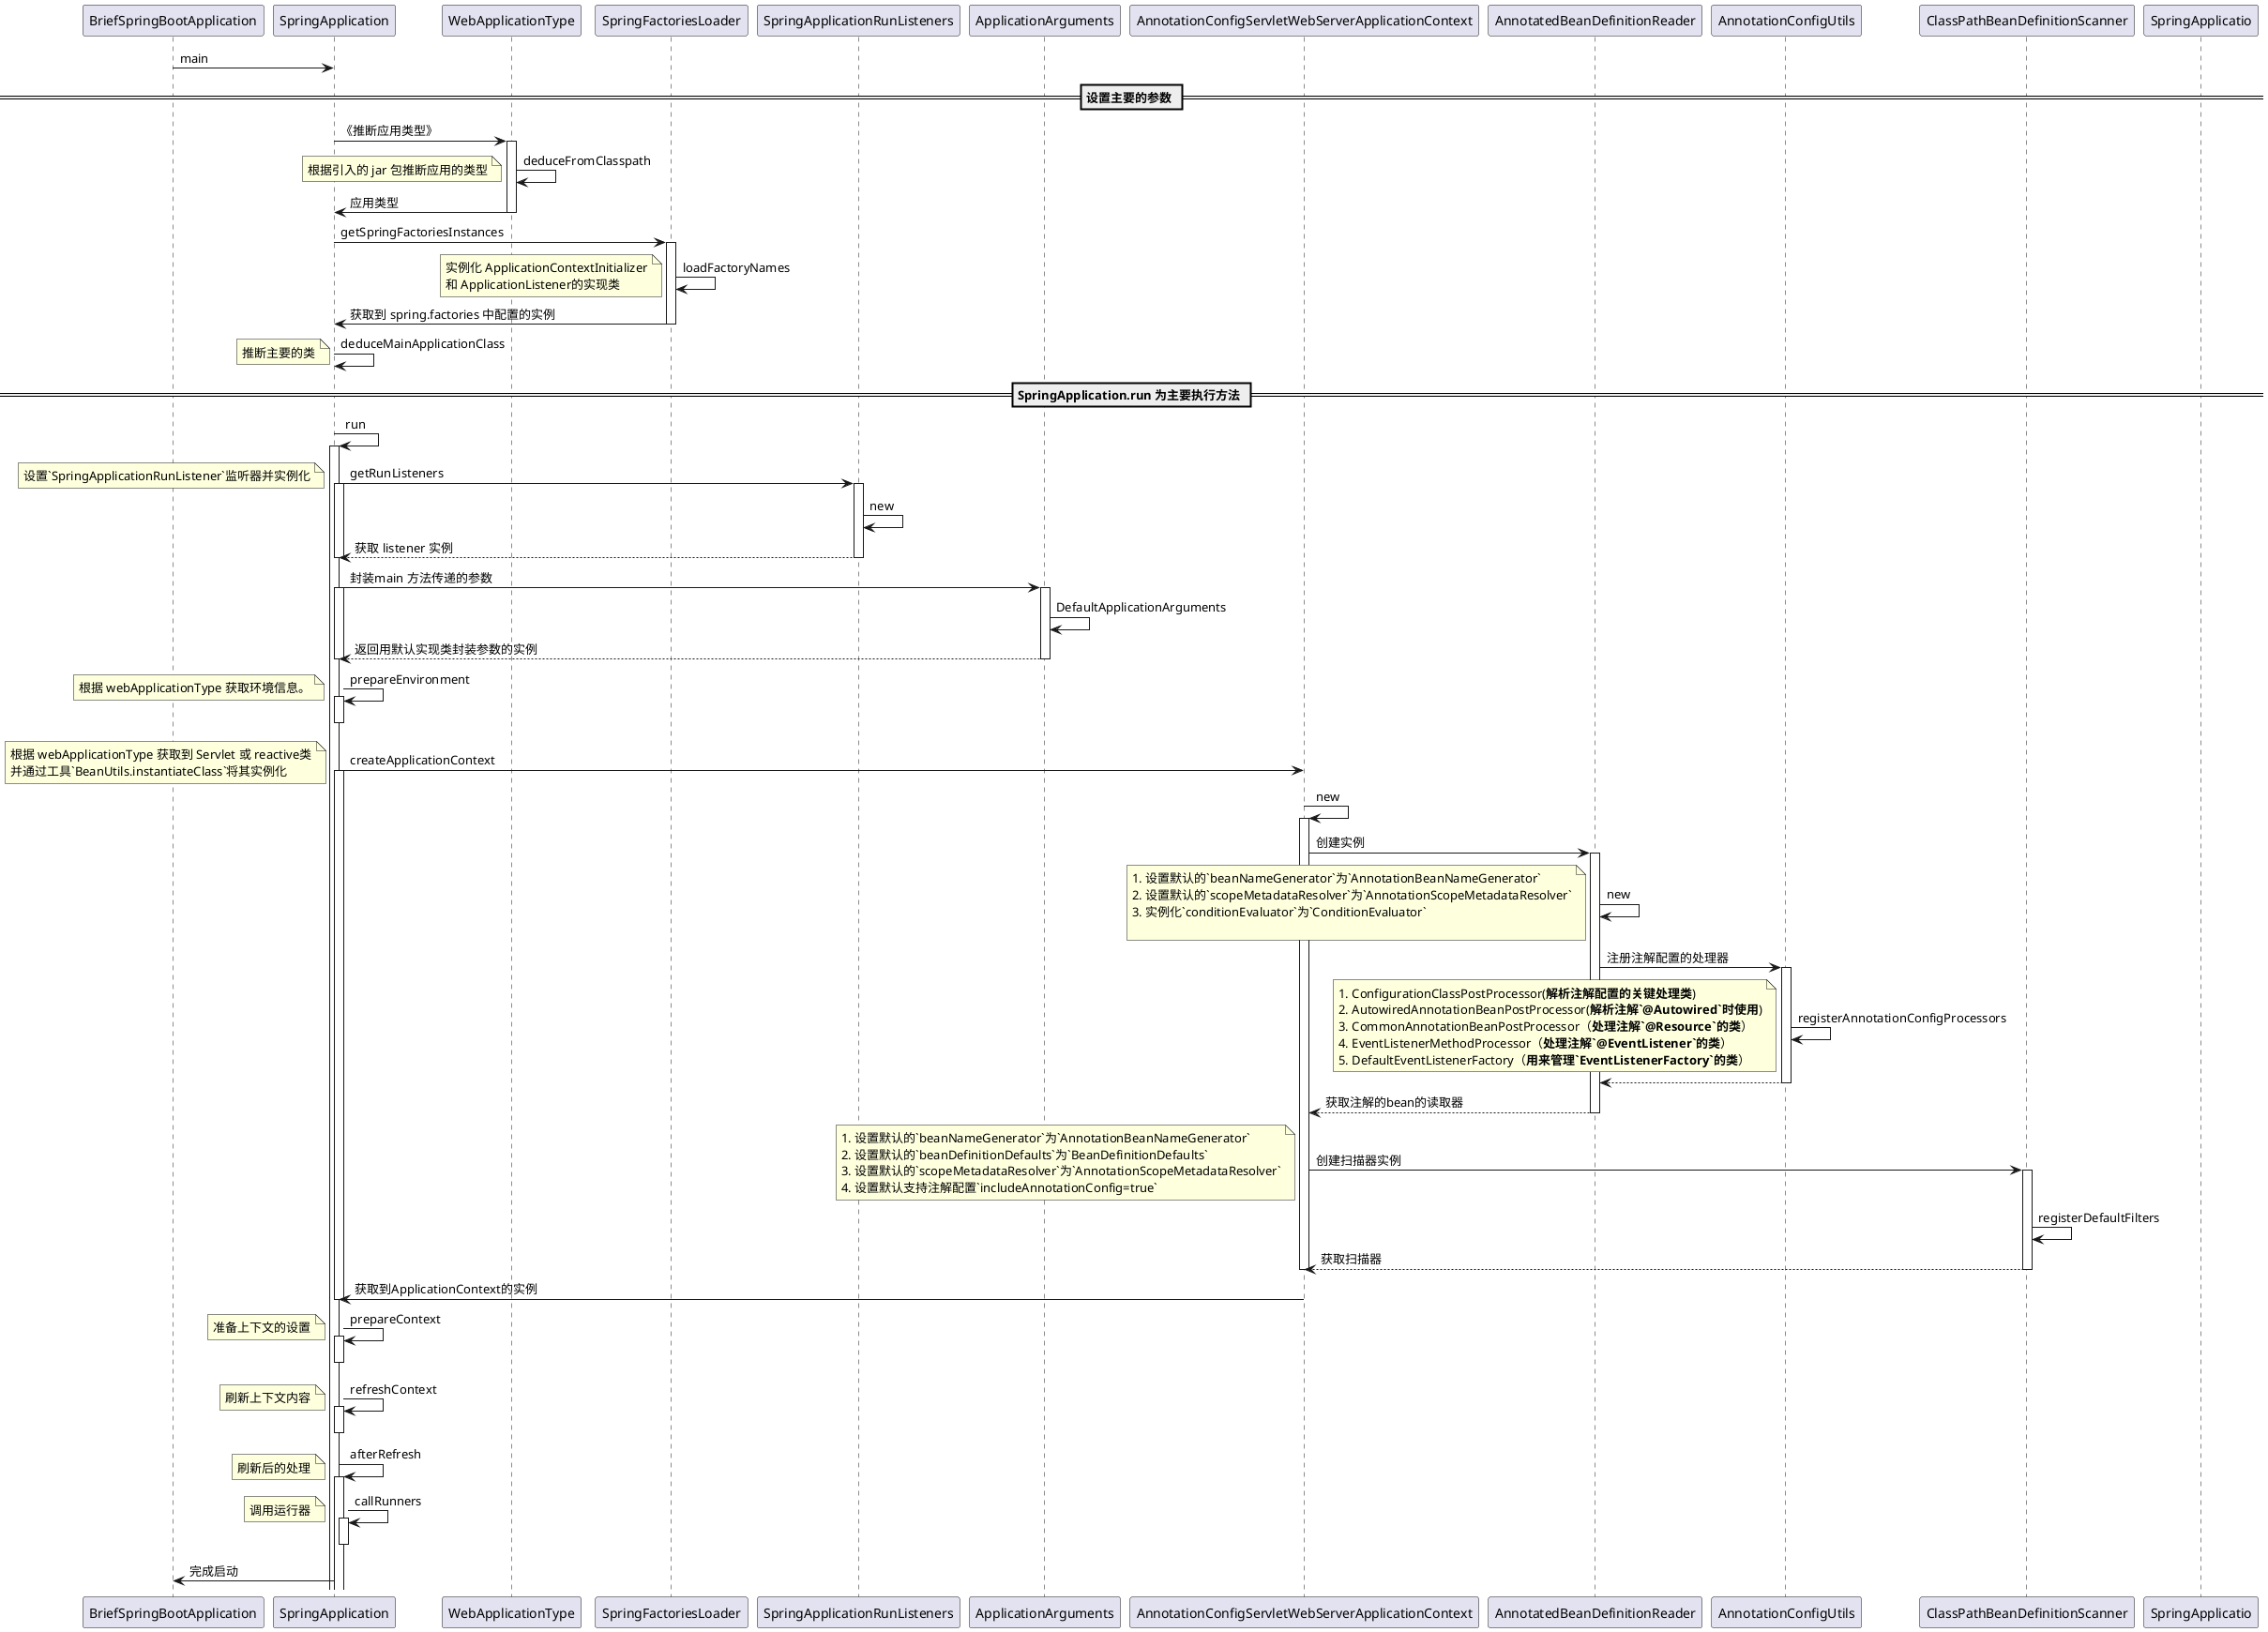 @startuml
BriefSpringBootApplication -> SpringApplication: main
== 设置主要的参数 ==

SpringApplication -> WebApplicationType : 《推断应用类型》
activate WebApplicationType
WebApplicationType -> WebApplicationType : deduceFromClasspath
note left: 根据引入的 jar 包推断应用的类型
SpringApplication <- WebApplicationType : 应用类型
deactivate WebApplicationType


SpringApplication -> SpringFactoriesLoader: getSpringFactoriesInstances
activate SpringFactoriesLoader
SpringFactoriesLoader -> SpringFactoriesLoader: loadFactoryNames
note left
 实例化 ApplicationContextInitializer
 和 ApplicationListener的实现类
end note
SpringApplication <- SpringFactoriesLoader: 获取到 spring.factories 中配置的实例
deactivate SpringFactoriesLoader

SpringApplication -> SpringApplication: deduceMainApplicationClass
note left : 推断主要的类

== SpringApplication.run 为主要执行方法 ==

SpringApplication -> SpringApplication: run
activate SpringApplication
SpringApplication -> SpringApplicationRunListeners: getRunListeners
note left: 设置`SpringApplicationRunListener`监听器并实例化
activate SpringApplication
activate SpringApplicationRunListeners
SpringApplicationRunListeners -> SpringApplicationRunListeners: new
return 获取 listener 实例
deactivate SpringApplicationRunListeners
deactivate SpringApplication


SpringApplication -> ApplicationArguments: 封装main 方法传递的参数
activate SpringApplication
activate ApplicationArguments
ApplicationArguments -> ApplicationArguments: DefaultApplicationArguments
return 返回用默认实现类封装参数的实例
deactivate ApplicationArguments
deactivate SpringApplication


SpringApplication -> SpringApplication: prepareEnvironment
activate SpringApplication
note left: 根据 webApplicationType 获取环境信息。
deactivate SpringApplication

SpringApplication -> AnnotationConfigServletWebServerApplicationContext: createApplicationContext
activate SpringApplication
note left
根据 webApplicationType 获取到 Servlet 或 reactive类
并通过工具`BeanUtils.instantiateClass`将其实例化
end note
    AnnotationConfigServletWebServerApplicationContext -> AnnotationConfigServletWebServerApplicationContext: new
    activate AnnotationConfigServletWebServerApplicationContext

    AnnotationConfigServletWebServerApplicationContext -> AnnotatedBeanDefinitionReader: 创建实例
    activate AnnotatedBeanDefinitionReader
    AnnotatedBeanDefinitionReader -> AnnotatedBeanDefinitionReader: new
        note left
        1. 设置默认的`beanNameGenerator`为`AnnotationBeanNameGenerator`
        2. 设置默认的`scopeMetadataResolver`为`AnnotationScopeMetadataResolver`
        3. 实例化`conditionEvaluator`为`ConditionEvaluator`

        end note
        AnnotatedBeanDefinitionReader -> AnnotationConfigUtils: 注册注解配置的处理器
        activate AnnotationConfigUtils
        AnnotationConfigUtils -> AnnotationConfigUtils:registerAnnotationConfigProcessors
        note left
        1. ConfigurationClassPostProcessor(**解析注解配置的关键处理类**)
        2. AutowiredAnnotationBeanPostProcessor(**解析注解`@Autowired`时使用**)
        3. CommonAnnotationBeanPostProcessor（**处理注解`@Resource`的类**）
        4. EventListenerMethodProcessor（**处理注解`@EventListener`的类**）
        5. DefaultEventListenerFactory（**用来管理`EventListenerFactory`的类**）
        end note
        return
    return 获取注解的bean的读取器

    AnnotationConfigServletWebServerApplicationContext -> ClassPathBeanDefinitionScanner: 创建扫描器实例
    activate ClassPathBeanDefinitionScanner
    note left
         1. 设置默认的`beanNameGenerator`为`AnnotationBeanNameGenerator`
         2. 设置默认的`beanDefinitionDefaults`为`BeanDefinitionDefaults`
         3. 设置默认的`scopeMetadataResolver`为`AnnotationScopeMetadataResolver`
         4. 设置默认支持注解配置`includeAnnotationConfig=true`
    end note
    ClassPathBeanDefinitionScanner -> ClassPathBeanDefinitionScanner: registerDefaultFilters
    return 获取扫描器

    deactivate AnnotationConfigServletWebServerApplicationContext
    SpringApplication <- AnnotationConfigServletWebServerApplicationContext: 获取到ApplicationContext的实例
deactivate SpringApplication

SpringApplication -> SpringApplication: prepareContext
activate SpringApplication
note left
准备上下文的设置
end note
deactivate SpringApplication

SpringApplication -> SpringApplication: refreshContext
activate SpringApplication
note left
刷新上下文内容
end note
deactivate SpringApplication

SpringApplication -> SpringApplication: afterRefresh
activate SpringApplication
note left
刷新后的处理
end note
deactivate SpringApplicatio

SpringApplication -> SpringApplication: callRunners
activate SpringApplication
note left
调用运行器
end note
deactivate SpringApplication

BriefSpringBootApplication <- SpringApplication: 完成启动
@enduml


4. 创建 ApplicationContext
   2. 在实例化`AnnotationConfigServletWebServerApplicationContext`时，会实例化`AnnotatedBeanDefinitionReader`和`ClassPathBeanDefinitionScanner`。
      1. 实例化`AnnotatedBeanDefinitionReader`时
      2. 实例化`ClassPathBeanDefinitionScanner`时
         1. 设置默认的`beanNameGenerator`为`AnnotationBeanNameGenerator`
         2. 设置默认的`beanDefinitionDefaults`为`BeanDefinitionDefaults`
         3. 设置默认的`scopeMetadataResolver`为`AnnotationScopeMetadataResolver`
         4. 设置默认支持注解配置`includeAnnotationConfig=true`
         5. 注册默认的过滤器
            1. 注解`@Component`、`@Named`和`@ManagedBean`
         6. 设置环境
         7. 设置资源加载器
5. 准备 ApplicationContext 的数据
   1. 设置环境信息
   2. 后处理
      1. 按需设置`beanNameGenerator`、`resourceLoader`、`conversionService`
   3. 支持初始化器，初始化器会做一下 context 的设置操作
      1. SharedMetadataReaderFactoryContextInitializer初始化器
         1. 在`BeanFactoryPostProcessor`中添加`CachingMetadataReaderFactoryPostProcessor`
      2. ContextIdApplicationContextInitializer初始化器
         1. 为 context 设置 ContextId 及将其注册进 Spring 的容器中。可通过`spring.application.name`属性配置，默认为`application`
      3. RestartScopeInitializer初始化器
         1. 将`RestartScope`注册到`restart` scope
      4. ConfigurationWarningsApplicationContextInitializer初始化器
         1. 在`BeanFactoryPostProcessor`中添加`ConfigurationWarningsPostProcessor`。将`org.springframework`和`org`设置为有问题的扫描包
      5. RSocketPortInfoApplicationContextInitializer 初始化器
         1. 为`ApplicationListener`添加新的监听器`RSocketPortInfoApplicationContextInitializer.Listener`
      6. ServerPortInfoApplicationContextInitializer 初始化器
         1. 将当前的applicationContext添加为`ApplicationListener`的监听器
      7. ConditionEvaluationReportLoggingListener
         1. 将`ConditionEvaluationReportListener`加入到`ApplicationListener`监听器中
      8.
   4. 将参数类注册为单例。
      1. `springApplicationArguments` -> `ApplicationArguments`
   5. 将 banner 注册为单例
      1. `springBootBanner` -> `Banner`
   6. 默认不允许 BeanDefinition 覆盖
   7. 默认不允许延迟初始化
   8. 创建BeanDefinitionLoader，在 SpringBoot中
      1. 实例化注解读取器 `AnnotatedBeanDefinitionReader`
         1. 在实例化时，会通过工具注册几个 BeanFactoryPostProcessor,如`ConfigurationClassPostProcessor`和`AutowiredAnnotationBeanPostProcessor`。参考`AnnotationConfigUtils.registerAnnotationConfigProcessors`
         2. 还会实例化条件推断器`ConditionEvaluator`,用于`@Conditional`注解
      2. 实例化 xml 读取器 `XmlBeanDefinitionReader`
         1. 实例化常量
         2. 设置`beanNameGenerator`默认为`DefaultBeanNameGenerator`。
         3. xml 的校验模式默认设置为自动`VALIDATION_AUTO`
         4. doc 读取类`documentReaderClass`默认设置为`DefaultBeanDefinitionDocumentReader`
         5. doc 加载器`documentLoader`默认设置为`DefaultDocumentLoader`。
      3. 实例化扫描器 `ClassPathBeanDefinitionScanner`
         1. 注册默认的过滤器
         2. 扫描器将当前目标类过滤掉
      4. 通过 load 方法加载 bean 信息，并将当前类转换为 BeanDefinition 注册进容器中。还未实例化
   9.  刷新 Context，会调用`AbstractApplicationContext`中的`refresh`进行刷新操作
       1.  为刷新做准备
           1.  扫描器缓存清空
           2.  容器状态设置为激活
           3.  初始化属性源`PropertySources`
           4.  校验请求的属性
           5.  在刷新之前注册本地监听器
       2. 获取 BeanFactory
          1. 刷新 BeanFactory。此处注解方式会调用 `GenericApplicationContext`的`refreshBeanFactory`，而 xml 方式会调用`AbstractRefreshableApplicationContext`的`refreshBeanFactory`方法。
       3.  准备 BeanFactory
           1.  设置 Bean 表达式解析器 `StandardBeanExpressionResolver`
           2.  添加属性编辑器注册  `ResourceEditorRegistrar`
           3.  添加 `BeanPostProcessor`的后处理器`ApplicationContextAwareProcessor`,用于处理时限了`aware`的子接口的实例 bean。**在此时，`beanPostProcessors`属性内还是空的。**
               1.  还可以设置是否具有实例化和销毁 aware。通过实现`InstantiationAwareBeanPostProcessor`和`DestructionAwareBeanPostProcessor`接口
               2.  此处还有个顺序问题，将以前注册的相同的处理器删除，然后再在最后加上该处理器
           4.  忽略指定的依赖接口进行自动装配`autowiring`,包括`EnvironmentAware`,`EmbeddedValueResolverAware`,`ResourceLoaderAware`,`ApplicationEventPublisherAware`,`MessageSourceAware`,`ApplicationContextAware`。
           5.  注册可解析的依赖。`BeanFactory`,`ResourceLoader`,`ApplicationEventPublisher`,`ApplicationContext`。
           6.  添加 `BeanPostProcessor`的后处理器`ApplicationListenerDetector`。用于检测实现了`ApplicationListener`接口的 bean。
           7.  将`environment`,`systemProperties`,`systemEnvironment`注册为单例 Bean
       4. 后处理Bean工厂。实现类：`ServletWebServerApplicationContext`
          1. 添加 `BeanPostProcessor`的后处理器`WebApplicationContextServletContextAwareProcessor`,用来为实现了接口`ServletContextAware`,`ServletConfigAware`的类设置变量
          2. 忽略指定的依赖接口进行自动装配`autowiring`,`ServletContextAware`
          3. 注册 Scope。`request`、`session`
          4. 注册可解析的依赖。
             1. `ServletRequest` -> `RequestObjectFactory`
             2. `ServletResponse` -> `ResponseObjectFactory`
             3. `HttpSession` -> `SessionObjectFactory`
             4. `WebRequest` -> `WebRequestObjectFactory`
          5. 扫描器扫描和指定注解的bean 的注册。可指定
       5. 调用Bean 工厂后处理器
          1. 获取到`BeanDefinitionRegistryPostProcessor`的 bean 为`org.springframework.context.annotation.ConfigurationClassPostProcessor`。
          2. 将上一步获取到的处理器加入到`BeanDefinitionRegistryPostProcessor`集合中，并通过方法**PostProcessorRegistrationDelegate#invokeBeanFactoryPostProcessors**调用BeanDefinition注册器的后处理器，即多个后处理器通过`postProcessBeanDefinitionRegistry`来执行。在`SharedMetadataReaderFactoryContextInitializer.CachingMetadataReaderFactoryPostProcessor`的方法`configureConfigurationClassPostProcessor`中获取已经注册为 BeanDefinition 的`org.springframework.context.annotation.internalConfigurationAnnotationProcessor`。
          3. 以`ConfigurationClassPostProcessor`为例，会扫描出所有的候选的 BeanDefinition 的名称集合。
             1. 检查是否是`ConfigurationClass`的候选类。通过查找元数据中是否与`@Configuration`注解。通过解析注解`@Order`，来获得顺序数字，通过 `list.sort()`使得候选类重新排序
             2. 将选出的候选类封装在`BeanDefinitionHolder`中，并存在集合里。
             3. 实例化解析类`ConfigurationClassParser`。并在该类中实例化了`ComponentScanAnnotationParser`和`ConditionEvaluator`分别用来扫描和条件判断。还实例化了`DeferredImportSelectorHandler`，即延时导入处理器
             4. 通过`ConfigurationClassParser.parse`方法开始解析候选类。
                1. 通过`conditionEvaluator`判断是否符合跳过的条件。
                2. 递归地处理`ConfigurationClass`类及其超类层次结构
                   1. 先判断`@Component`注解来递归处理其成员类
                   2. 判断`@PropertySources`注解，处理器属性源
                   3. 判断`@ComponentScans`注解，使用扫描器`ComponentScanAnnotationParser`扫描 Bean 信息并添加进容器中。
                   4. 判断 Bean 是否为`ConfigurationClass`的候选 bean，是的话递归解析。
                   5. 处理完`ConfigurationClass`类后，处理`@Import`注解的类，也是递归取找类上的`@Import` 注解。如果有的话，将其 value 收集到`Set<SourceClass>`的集合中。
                   6. 处理`@ImportResource`注解的资源信息
                   7. 处理`@Bean`注解的方法
                   8. 处理接口上的默认方法
                3. `DeferredImportSelectorHandler`用于处理`Import`
                   1.  扫描`META-INF/spring.factories`内所有的`org.springframework.boot.autoconfigure.EnableAutoConfiguration`的配置类。
                   2.  移除重复的和被指定排除的类
                   3.  获取所有的过滤器`@ConditionOn***`系列的执行类，查看是否匹配。如果不匹配则直接过滤掉。
                   4.  通过`ConditionEvaluationReportAutoConfigurationImportListener.onAutoConfigurationImportEvent`记录信息
                   5.  生成`AutoConfigurationEntry`包含待处理的自动化配置类和排除的类。
                   6.  将过滤后的 class 缓存在`AutoConfigurationImportSelector.AutoConfigurationGroup#entries`中
                   7.  通过执行`AutoConfigurationImportSelector.AutoConfigurationGroup#selectImports`,来筛选出哪些需要 import 的。
                   8.  通过`org.springframework.context.annotation.ConfigurationClassParser#processImports`方法来处理自动化配置类。
                   9. 因为所有的自动化配置类有用`@Configuration`标记了。因此这些类都是通过`ConfigurationClassParser#processConfigurationClass`来处理所有的配置类及其引入的配置类。
                4.  实例化读取器`ConfigurationClassBeanDefinitionReader`,并将刚刚扫描出的自动化配置类转为 BeanDefinition 并注册进 Spring 容器。
                    1.  在`org.springframework.context.annotation.ConfigurationClassBeanDefinitionReader#loadBeanDefinitions`将所有的自动化配置类注册为 BeanDefinition。
                5. 循环解析
                6. 将`org.springframework.context.annotation.ConfigurationClassPostProcessor.importRegistry`注册为单例,
             5. 通过`ConfigurationClassParser.validate`校验
             6. 初始化`ConfigurationClassBeanDefinitionReader`,通过方法`loadBeanDefinitions`加载配置的 Class，如 SpringBoot 中配置的自动启动配置类  **此处是加载自动化配置的 bean 的地方**
                1. `org.springframework.context.annotation.ConfigurationClassBeanDefinitionReader#loadBeanDefinitionsForConfigurationClass`为实际加载自动配置类的位置
          4. 调用到目前为止处理的所有处理器的postProcessBeanFactory回调。
       6. 注册`BeanPostProcessors`
          1. 将`BeanPostProcessorChecker`、`ConfigurationPropertiesBindingPostProcessor`、`MethodValidationPostProcessor`、`webServerFactoryCustomizerBeanPostProcessor`、`errorPageRegistrarBeanPostProcessor`、`MethodValidationPostProcessor`、`MethodValidationPostProcessor`、`CommonAnnotationBeanPostProcessor`、`AutowiredAnnotationBeanPostProcessor`加入到`BeanPostProcessors`
          2. 将`ApplicationListenerDetector`重新加到`BeanPostProcessors`的结尾。

            ```java
            [
                "org.springframework.context.annotation.internalAutowiredAnnotationProcessor",
                "org.springframework.context.annotation.internalCommonAnnotationProcessor",
                "org.springframework.boot.context.properties.ConfigurationPropertiesBindingPostProcessor",
                "webServerFactoryCustomizerBeanPostProcessor",
                "errorPageRegistrarBeanPostProcessor",
                "methodValidationPostProcessor"
            ]
            ```

       7. 初始化消息源，国际化
       8. 初始化时间多播器
       9. 刷新其他bean
       10. 注册监听器
       11. 实例化剩余的所有非懒加载的单例 bean `finishBeanFactoryInitialization`。
           1.  实际实例化的位置： `org.springframework.beans.factory.config.ConfigurableListableBeanFactory#preInstantiateSingletons`。通过调用`org.springframework.beans.factory.support.AbstractBeanFactory#getBean`完成实例化。
               1.  在`AbstractAutowireCapableBeanFactory#applyMergedBeanDefinitionPostProcessors`方法中完成 Bean 的后处理设置，比如解析`@autowaired`、`@Value`和`@Inject` 注解的 bean 等。
               2.  在`AbstractAutowireCapableBeanFactory#initializeBean`处完成`aware`方法的设置，调用初始化方法
   10.